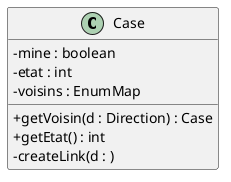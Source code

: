 @startuml Demineur
skinparam classAttributeIconSize 0
class Case{
    -mine : boolean
    -etat : int
    -voisins : EnumMap 
    +getVoisin(d : Direction) : Case
    +getEtat() : int
    -createLink(d : )


}

@enduml